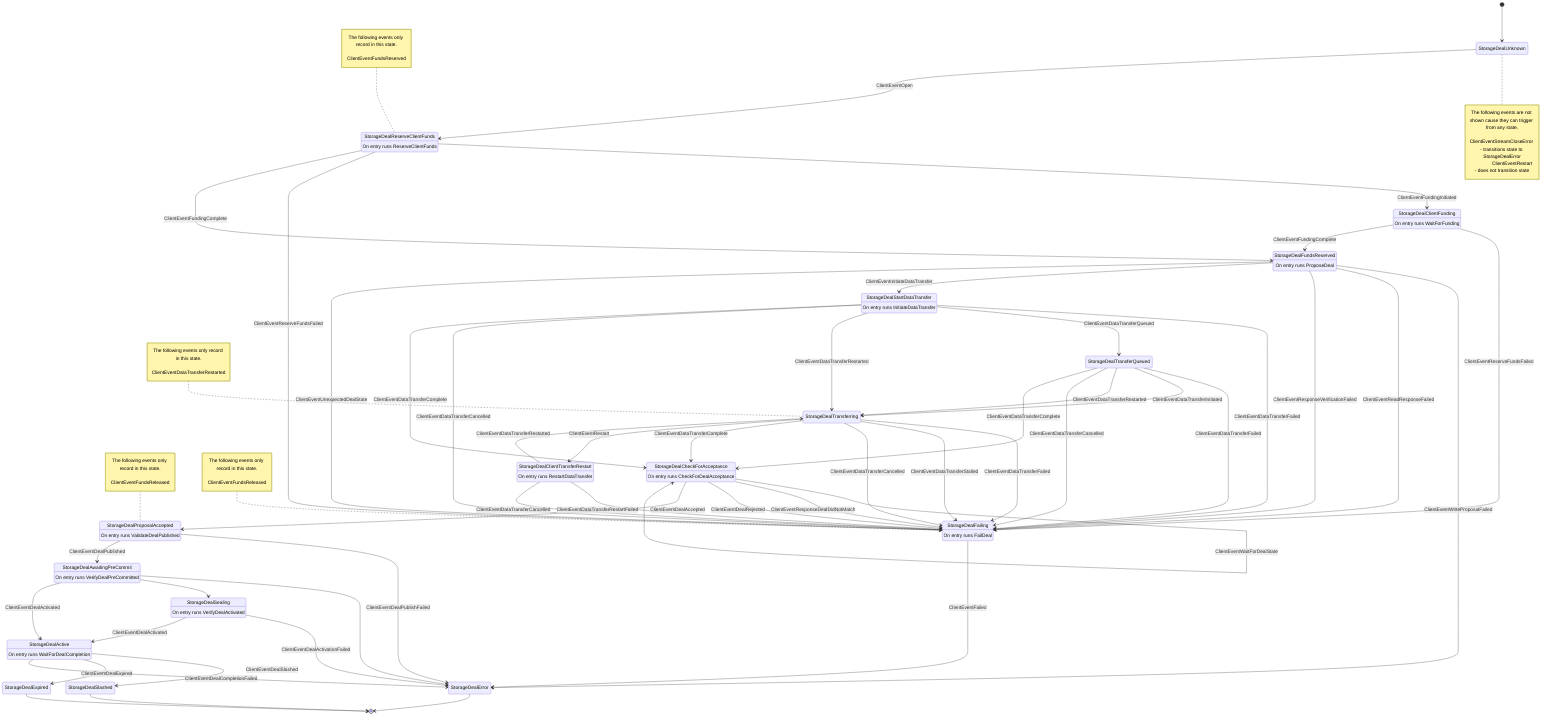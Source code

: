 stateDiagram-v2
	state "StorageDealUnknown" as 0
	state "StorageDealProposalAccepted" as 3
	state "StorageDealSealing" as 5
	state "StorageDealActive" as 7
	state "StorageDealExpired" as 8
	state "StorageDealSlashed" as 9
	state "StorageDealFailing" as 11
	state "StorageDealFundsReserved" as 12
	state "StorageDealCheckForAcceptance" as 13
	state "StorageDealStartDataTransfer" as 16
	state "StorageDealTransferring" as 17
	state "StorageDealReserveClientFunds" as 21
	state "StorageDealClientFunding" as 23
	state "StorageDealError" as 26
	state "StorageDealClientTransferRestart" as 28
	state "StorageDealAwaitingPreCommit" as 29
	state "StorageDealTransferQueued" as 30
	3 : On entry runs ValidateDealPublished
	5 : On entry runs VerifyDealActivated
	7 : On entry runs WaitForDealCompletion
	11 : On entry runs FailDeal
	12 : On entry runs ProposeDeal
	13 : On entry runs CheckForDealAcceptance
	16 : On entry runs InitiateDataTransfer
	21 : On entry runs ReserveClientFunds
	23 : On entry runs WaitForFunding
	28 : On entry runs RestartDataTransfer
	29 : On entry runs VerifyDealPreCommitted
	[*] --> 0
	note right of 0
		The following events are not shown cause they can trigger from any state.

		ClientEventStreamCloseError - transitions state to StorageDealError
		ClientEventRestart - does not transition state
	end note
	0 --> 21 : ClientEventOpen
	21 --> 23 : ClientEventFundingInitiated
	21 --> 11 : ClientEventReserveFundsFailed
	23 --> 11 : ClientEventReserveFundsFailed
	21 --> 12 : ClientEventFundingComplete
	23 --> 12 : ClientEventFundingComplete
	12 --> 26 : ClientEventWriteProposalFailed
	12 --> 11 : ClientEventReadResponseFailed
	12 --> 11 : ClientEventResponseVerificationFailed
	12 --> 16 : ClientEventInitiateDataTransfer
	12 --> 11 : ClientEventUnexpectedDealState
	16 --> 11 : ClientEventDataTransferFailed
	17 --> 11 : ClientEventDataTransferFailed
	30 --> 11 : ClientEventDataTransferFailed
	28 --> 11 : ClientEventDataTransferRestartFailed
	30 --> 17 : ClientEventDataTransferInitiated
	16 --> 30 : ClientEventDataTransferQueued
	16 --> 17 : ClientEventDataTransferRestarted
	28 --> 17 : ClientEventDataTransferRestarted
	30 --> 17 : ClientEventDataTransferRestarted
	17 --> 11 : ClientEventDataTransferStalled
	16 --> 11 : ClientEventDataTransferCancelled
	17 --> 11 : ClientEventDataTransferCancelled
	28 --> 11 : ClientEventDataTransferCancelled
	30 --> 11 : ClientEventDataTransferCancelled
	16 --> 13 : ClientEventDataTransferComplete
	17 --> 13 : ClientEventDataTransferComplete
	30 --> 13 : ClientEventDataTransferComplete
	13 --> 13 : ClientEventWaitForDealState
	13 --> 11 : ClientEventResponseDealDidNotMatch
	13 --> 11 : ClientEventDealRejected
	13 --> 3 : ClientEventDealAccepted
	3 --> 26 : ClientEventDealPublishFailed
	3 --> 29 : ClientEventDealPublished
	29 --> 26 : <invalid Value>
	29 --> 5 : <invalid Value>
	5 --> 26 : ClientEventDealActivationFailed
	5 --> 7 : ClientEventDealActivated
	29 --> 7 : ClientEventDealActivated
	7 --> 9 : ClientEventDealSlashed
	7 --> 8 : ClientEventDealExpired
	7 --> 26 : ClientEventDealCompletionFailed
	11 --> 26 : ClientEventFailed
	17 --> 28 : ClientEventRestart

	note left of 3 : The following events only record in this state.<br><br>ClientEventFundsReleased


	note left of 11 : The following events only record in this state.<br><br>ClientEventFundsReleased


	note left of 17 : The following events only record in this state.<br><br>ClientEventDataTransferRestarted


	note left of 21 : The following events only record in this state.<br><br>ClientEventFundsReserved

	9 --> [*]
	8 --> [*]
	26 --> [*]